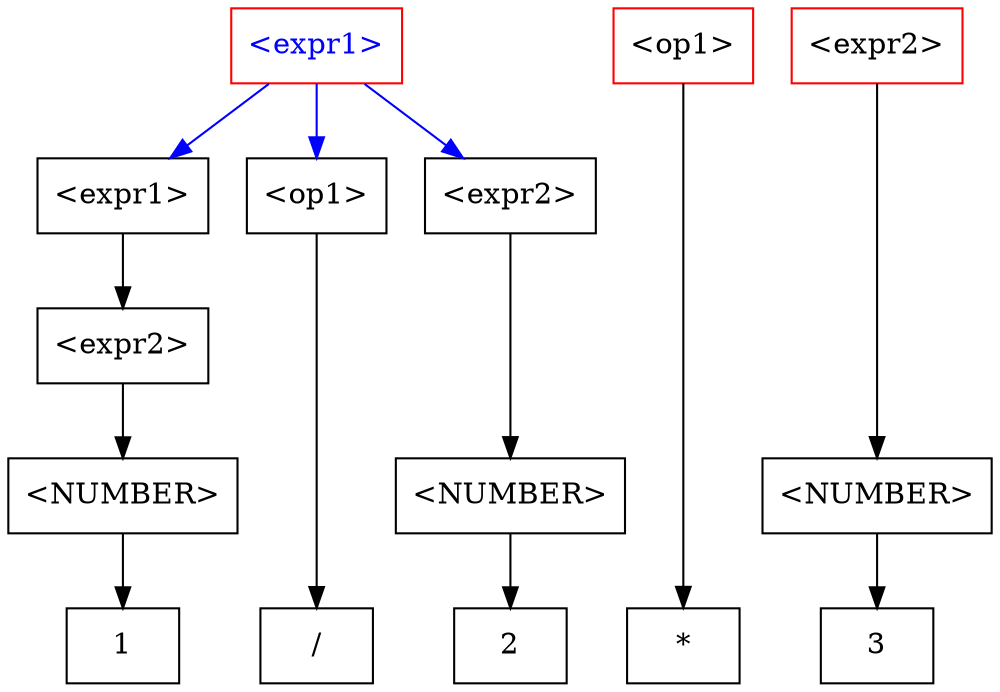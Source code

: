 digraph re {

        node [shape=box];

        p1 [label="<expr1>" fontcolor="blue"]
        p4 [label="<op1>"]
        p5 [label="<expr2>"]

        p1, p4, p5 [color="red"]

        r1 [label="<expr1>"]
        r2 [label="<op1>"]
        r3 [label="<expr2>"]

        e1 [label="<expr2>"]

        t1 [label="<NUMBER>"]
        t3 [label="<NUMBER>"]
        t5 [label="<NUMBER>"]

        s1 [label="1"]
        s2 [label="/"]
        s3 [label="2"]
        s4 [label="*"]
        s5 [label="3"]

        p1 -> { r1 r2 r3 } [color="blue"]
        r1 -> e1 -> t1 -> s1
        r2 -> s2
        r3 -> t3 -> s3
        p4 -> s4
        p5 -> t5 -> s5

        { rank=same; p1 p4 p5 }
        { rank=same; r1 r2 r3 }
        { rank=same; t1 t3 t5 }
        { rank=same; s1 s2 s3 s4 s5 }
}

